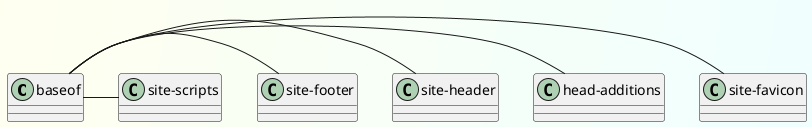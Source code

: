 
@startuml "test-uml"
skinparam backgroundcolor Ivory/Azure

"baseof" - "site-favicon"
"baseof" - "head-additions"
"baseof" - "site-header"
"baseof" - "site-footer"
"baseof" - "site-scripts"

@enduml

